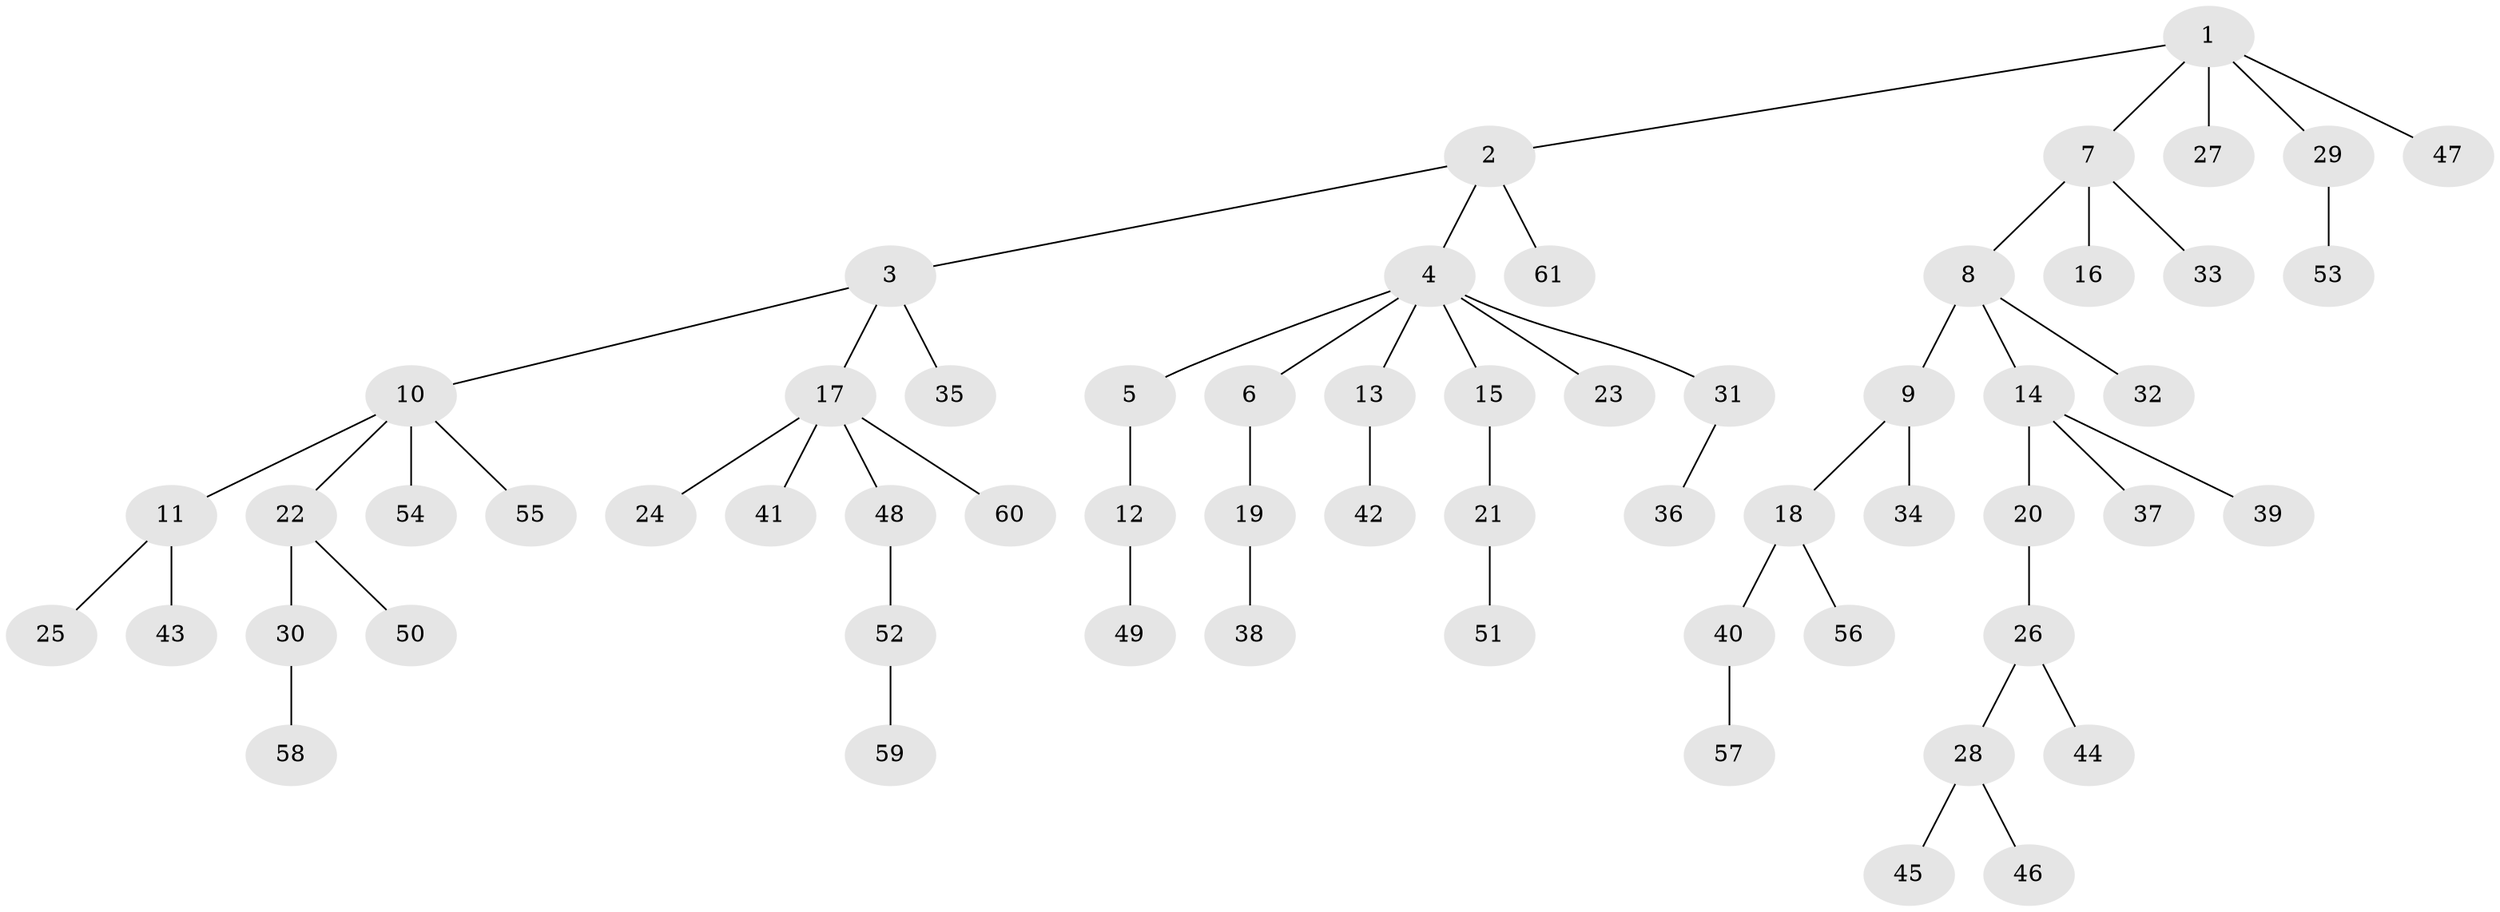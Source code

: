 // Generated by graph-tools (version 1.1) at 2025/50/03/09/25 03:50:15]
// undirected, 61 vertices, 60 edges
graph export_dot {
graph [start="1"]
  node [color=gray90,style=filled];
  1;
  2;
  3;
  4;
  5;
  6;
  7;
  8;
  9;
  10;
  11;
  12;
  13;
  14;
  15;
  16;
  17;
  18;
  19;
  20;
  21;
  22;
  23;
  24;
  25;
  26;
  27;
  28;
  29;
  30;
  31;
  32;
  33;
  34;
  35;
  36;
  37;
  38;
  39;
  40;
  41;
  42;
  43;
  44;
  45;
  46;
  47;
  48;
  49;
  50;
  51;
  52;
  53;
  54;
  55;
  56;
  57;
  58;
  59;
  60;
  61;
  1 -- 2;
  1 -- 7;
  1 -- 27;
  1 -- 29;
  1 -- 47;
  2 -- 3;
  2 -- 4;
  2 -- 61;
  3 -- 10;
  3 -- 17;
  3 -- 35;
  4 -- 5;
  4 -- 6;
  4 -- 13;
  4 -- 15;
  4 -- 23;
  4 -- 31;
  5 -- 12;
  6 -- 19;
  7 -- 8;
  7 -- 16;
  7 -- 33;
  8 -- 9;
  8 -- 14;
  8 -- 32;
  9 -- 18;
  9 -- 34;
  10 -- 11;
  10 -- 22;
  10 -- 54;
  10 -- 55;
  11 -- 25;
  11 -- 43;
  12 -- 49;
  13 -- 42;
  14 -- 20;
  14 -- 37;
  14 -- 39;
  15 -- 21;
  17 -- 24;
  17 -- 41;
  17 -- 48;
  17 -- 60;
  18 -- 40;
  18 -- 56;
  19 -- 38;
  20 -- 26;
  21 -- 51;
  22 -- 30;
  22 -- 50;
  26 -- 28;
  26 -- 44;
  28 -- 45;
  28 -- 46;
  29 -- 53;
  30 -- 58;
  31 -- 36;
  40 -- 57;
  48 -- 52;
  52 -- 59;
}
